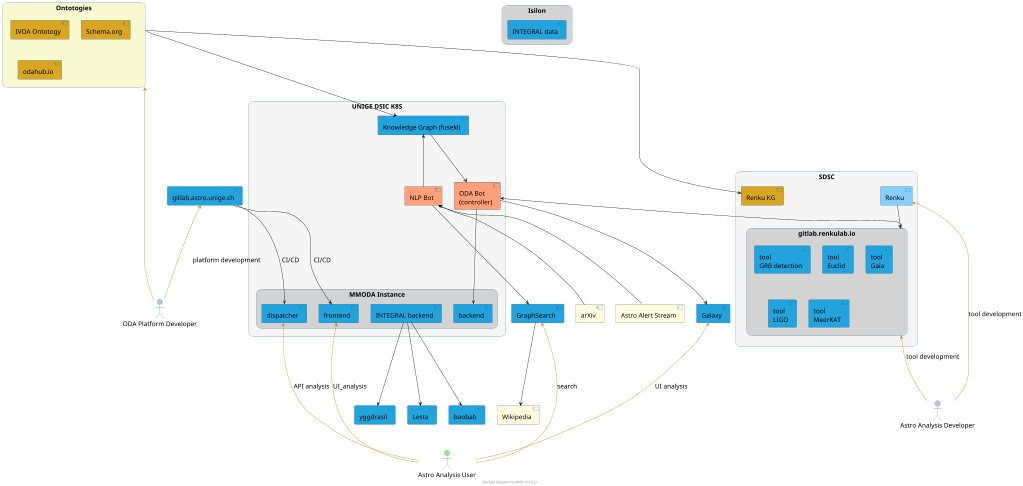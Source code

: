 ' https://gitlab.cta-observatory.org/cta-computing/icds/icd-dpps-ict/-/issues/2
@startuml mmoda-schema
!include <cloudogu/common>
!include <cloudogu/tools/k8s>


footer DevOps diagram for DPPS ICT ICD
scale max 1024 width

skinparam {
    ' linetype polyline
    ' nodesep 15
    ' ranksep 30
    defaultFontSize 19
    arrowFontSize 19
    rectangleRoundCorner 30
    rectangleBorderThickness 0.5
}


' participant "<img:grb.jpg>" as blah

' rectangle "Gitlab.in2p3.fr" as Gitlab.in2p3.fr {

' }

' [Sky Transients] as transients #SkyBlue

' rectangle "JupyterHub" as JupyterHub {

' }



[arXiv] as arXiv #LightYellow

[Astro Alert Stream] as astro_alert_stream #LightYellow

' transients --up--> astro_alert_stream

' rectangle "github" as github {

' }

' rectangle "galaxy" as galaxy {

' }

' rectangle "DACE" as DACE {

' }




' rectangle "RDF documents" as RDF_documents {

' }


rectangle "UNIGE DSIC K8S" as unige_dstic_k8s #WhiteSmoke {
  
  rectangle "MMODA Instance" as mmoda #LightGray {
    [dispatcher] as dispatcher
    [frontend] as frontend
    [INTEGRAL backend] as integral_backend
    [backend] as backend
  }


 [Knowledge Graph (fuseki)] as fuseki

 [NLP Bot] as NLP #LightSalmon
 [ODA Bot\n(controller)] as ODA_Bot #LightSalmon
}



rectangle "SDSC" as SDSC #WhiteSmoke {
  rectangle "gitlab.renkulab.io" as gitlab_renkulab_io #LightGray {
    [tool\nGRB detection] as astro_tool_GRB_detection
    [tool\nEuclid] as astro_tool_Euclid_Phosphoros
    [tool\nGaia] as astro_tool_Gaia
    [tool\nLIGO] as astro_tool_LIGO
    [tool\nMeerKAT] as astro_tool_MeerKAT
  }

  [Renku] as Renku #LightSkyBlue

  [Renku KG] as renku_kg  #GoldenRod
}

[Renku] as Renku #LightSkyBlue

Renku -down-> gitlab_renkulab_io


ODA_Bot <-- gitlab_renkulab_io



[gitlab.astro.unige.ch] as gitlab_astro_unige_ch





NLP <--- astro_alert_stream
NLP <--- arXiv

NLP --up-> fuseki

[GraphSearch] as GraphSearch

NLP ---> GraphSearch

[Wikipedia] as Wikipedia #LightYellow

GraphSearch ---> Wikipedia

' gitlab_runners -down-> mmoda : CI/CD

gitlab_astro_unige_ch ---> dispatcher : CI/CD
gitlab_astro_unige_ch ---> frontend : CI/CD

ODA_Bot ---> backend

rectangle "Ontotogies" as ontotogies #LightGoldenRodYellow {
  [IVOA Ontotogy] as IVOA_Ontotogy #GoldenRod
  [Schema.org] as Schema.org #GoldenRod
  [odahub.io] as odahub_io_ontotogy #GoldenRod
}

' ontotogies ---> ODA_Bot

ontotogies ---> renku_kg 
ontotogies ---> fuseki


fuseki ---> ODA_Bot


[Galaxy] as galaxy 

ODA_Bot ---> galaxy


[Lesta] as lesta
[baobab] as baobab
[yggdrasil] as yggdrasil

integral_backend ---> lesta 
integral_backend ---> baobab 
integral_backend ---> yggdrasil


rectangle "Isilon" as isilon #LightGray {
  [INTEGRAL data] as integral_data
}

' isilon -down-> lesta

actor "Astro Analysis User" as User #LightGreen

User --up--> GraphSearch #DarkGoldenRod : search
User --up--> frontend #DarkGoldenRod : UI_analysis
User --up--> dispatcher #DarkGoldenRod : API analysis
User --up--> galaxy #DarkGoldenRod : UI analysis


' myimage : <img:grb.jpg>

actor "Astro Analysis Developer" as AstroDeveloper #LightSteelBlue

AstroDeveloper --up--> Renku #DarkGoldenRod : tool development
AstroDeveloper --up--> gitlab_renkulab_io #DarkGoldenRod : tool development

actor "ODA Platform Developer" as ODAPlatformDeveloper #LightSteelBlue

ODAPlatformDeveloper --up-> gitlab_astro_unige_ch #DarkGoldenRod  : platform development
ODAPlatformDeveloper --up-> ontotogies #DarkGoldenRod 

@enduml
